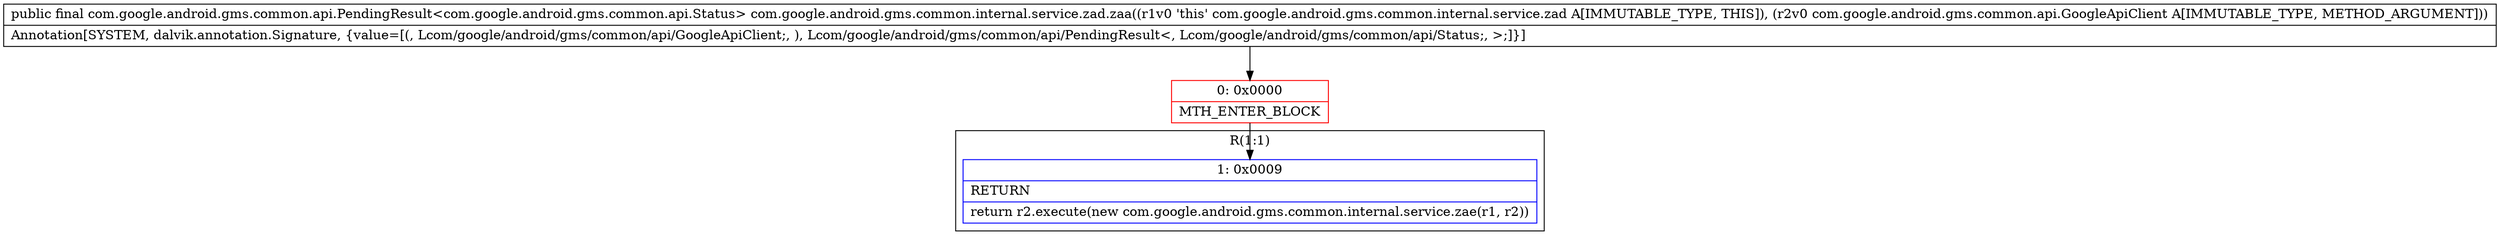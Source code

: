 digraph "CFG forcom.google.android.gms.common.internal.service.zad.zaa(Lcom\/google\/android\/gms\/common\/api\/GoogleApiClient;)Lcom\/google\/android\/gms\/common\/api\/PendingResult;" {
subgraph cluster_Region_947314608 {
label = "R(1:1)";
node [shape=record,color=blue];
Node_1 [shape=record,label="{1\:\ 0x0009|RETURN\l|return r2.execute(new com.google.android.gms.common.internal.service.zae(r1, r2))\l}"];
}
Node_0 [shape=record,color=red,label="{0\:\ 0x0000|MTH_ENTER_BLOCK\l}"];
MethodNode[shape=record,label="{public final com.google.android.gms.common.api.PendingResult\<com.google.android.gms.common.api.Status\> com.google.android.gms.common.internal.service.zad.zaa((r1v0 'this' com.google.android.gms.common.internal.service.zad A[IMMUTABLE_TYPE, THIS]), (r2v0 com.google.android.gms.common.api.GoogleApiClient A[IMMUTABLE_TYPE, METHOD_ARGUMENT]))  | Annotation[SYSTEM, dalvik.annotation.Signature, \{value=[(, Lcom\/google\/android\/gms\/common\/api\/GoogleApiClient;, ), Lcom\/google\/android\/gms\/common\/api\/PendingResult\<, Lcom\/google\/android\/gms\/common\/api\/Status;, \>;]\}]\l}"];
MethodNode -> Node_0;
Node_0 -> Node_1;
}

